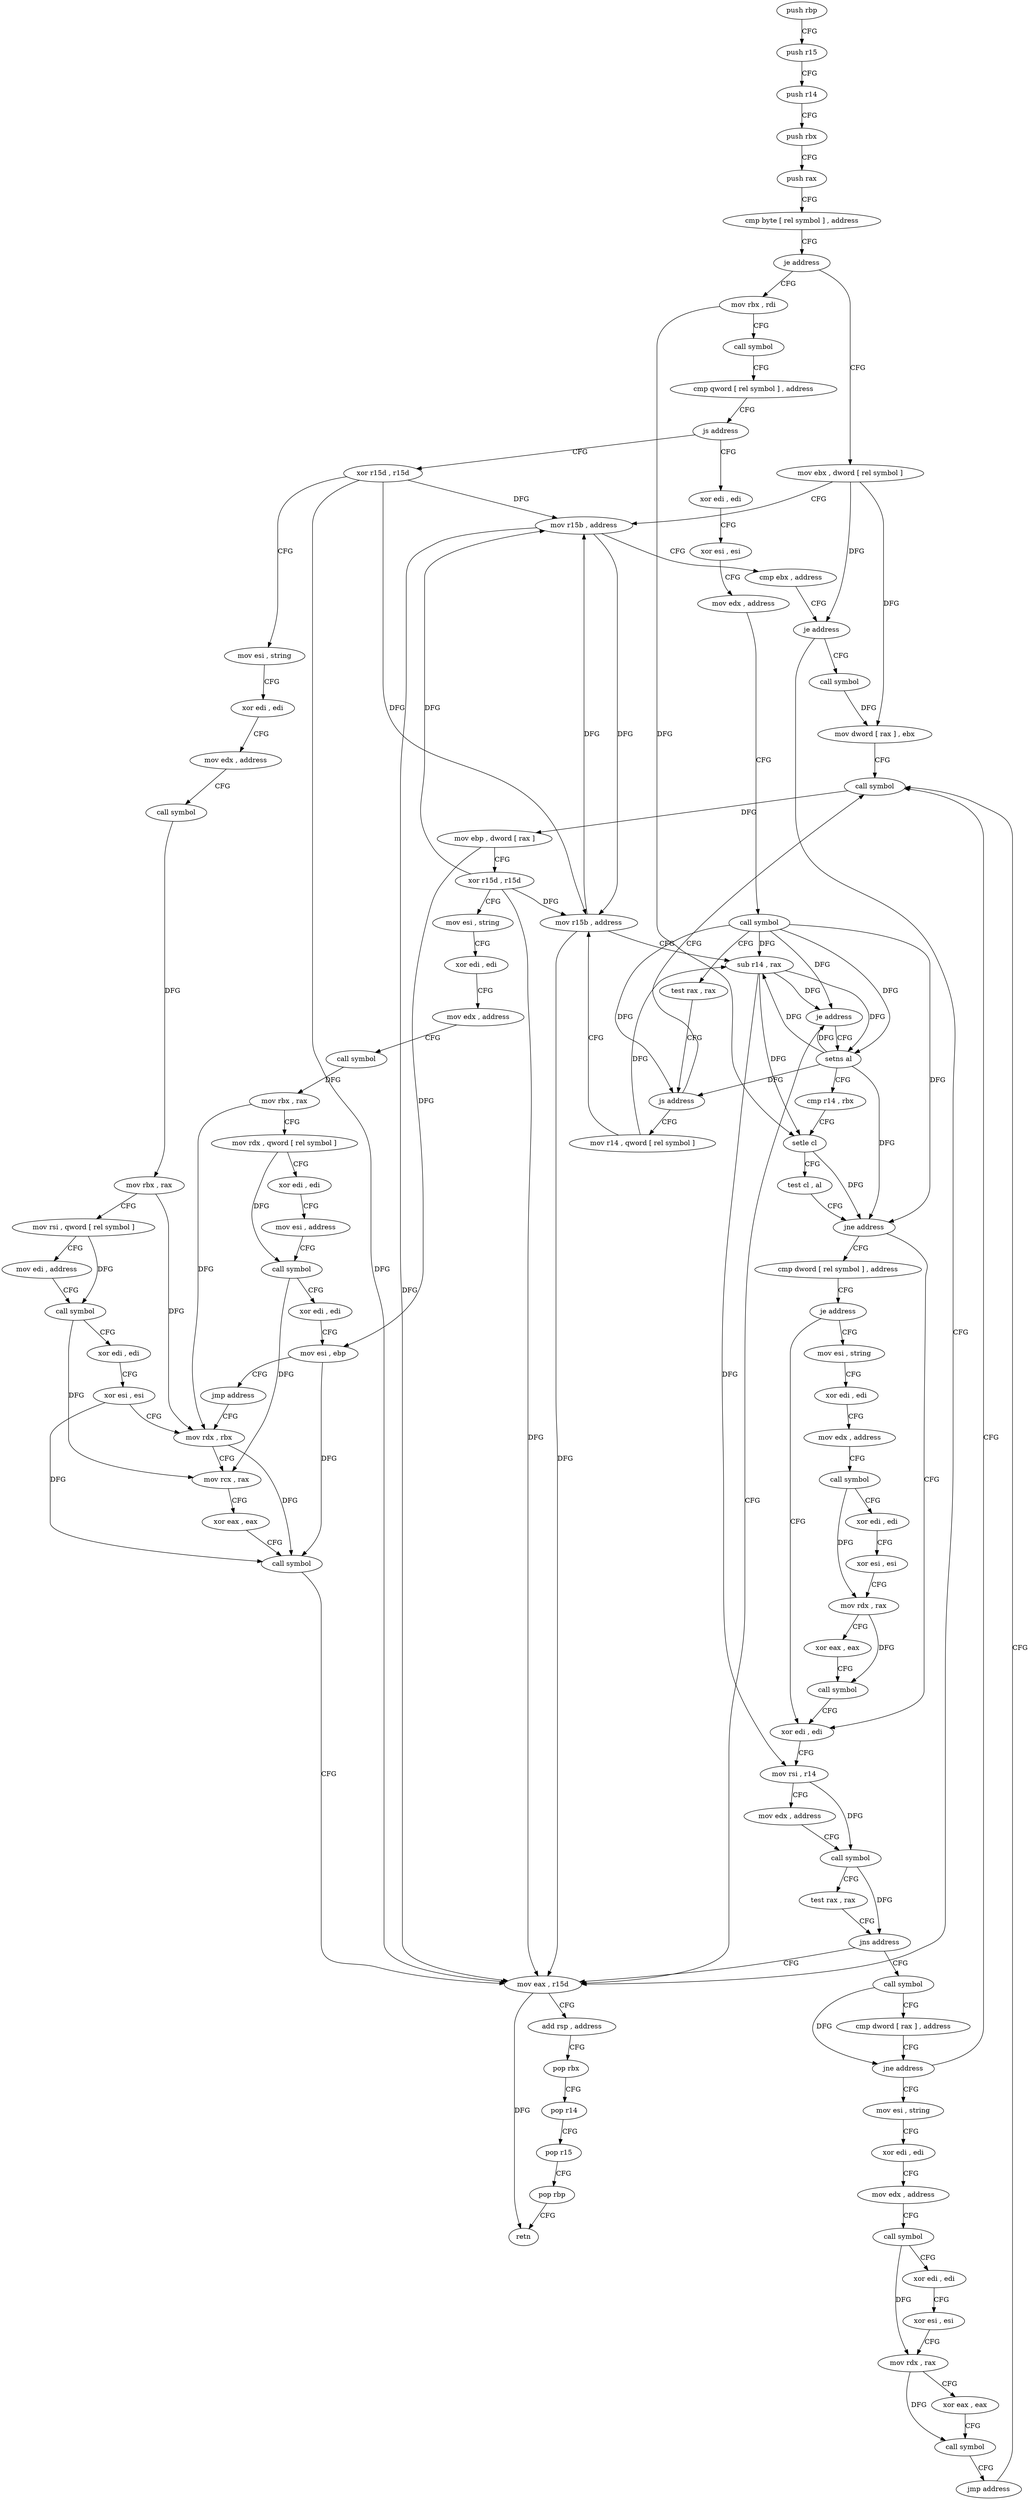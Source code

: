 digraph "func" {
"4214528" [label = "push rbp" ]
"4214529" [label = "push r15" ]
"4214531" [label = "push r14" ]
"4214533" [label = "push rbx" ]
"4214534" [label = "push rax" ]
"4214535" [label = "cmp byte [ rel symbol ] , address" ]
"4214542" [label = "je address" ]
"4214732" [label = "mov ebx , dword [ rel symbol ]" ]
"4214548" [label = "mov rbx , rdi" ]
"4214738" [label = "mov r15b , address" ]
"4214741" [label = "cmp ebx , address" ]
"4214744" [label = "je address" ]
"4214865" [label = "mov eax , r15d" ]
"4214746" [label = "call symbol" ]
"4214551" [label = "call symbol" ]
"4214556" [label = "cmp qword [ rel symbol ] , address" ]
"4214564" [label = "js address" ]
"4214808" [label = "xor r15d , r15d" ]
"4214570" [label = "xor edi , edi" ]
"4214868" [label = "add rsp , address" ]
"4214872" [label = "pop rbx" ]
"4214873" [label = "pop r14" ]
"4214875" [label = "pop r15" ]
"4214877" [label = "pop rbp" ]
"4214878" [label = "retn" ]
"4214751" [label = "mov dword [ rax ] , ebx" ]
"4214753" [label = "call symbol" ]
"4214811" [label = "mov esi , string" ]
"4214816" [label = "xor edi , edi" ]
"4214818" [label = "mov edx , address" ]
"4214823" [label = "call symbol" ]
"4214828" [label = "mov rbx , rax" ]
"4214831" [label = "mov rsi , qword [ rel symbol ]" ]
"4214838" [label = "mov edi , address" ]
"4214843" [label = "call symbol" ]
"4214848" [label = "xor edi , edi" ]
"4214850" [label = "xor esi , esi" ]
"4214852" [label = "mov rdx , rbx" ]
"4214572" [label = "xor esi , esi" ]
"4214574" [label = "mov edx , address" ]
"4214579" [label = "call symbol" ]
"4214584" [label = "test rax , rax" ]
"4214587" [label = "js address" ]
"4214593" [label = "mov r14 , qword [ rel symbol ]" ]
"4214855" [label = "mov rcx , rax" ]
"4214858" [label = "xor eax , eax" ]
"4214860" [label = "call symbol" ]
"4214758" [label = "mov ebp , dword [ rax ]" ]
"4214760" [label = "xor r15d , r15d" ]
"4214763" [label = "mov esi , string" ]
"4214768" [label = "xor edi , edi" ]
"4214770" [label = "mov edx , address" ]
"4214775" [label = "call symbol" ]
"4214780" [label = "mov rbx , rax" ]
"4214783" [label = "mov rdx , qword [ rel symbol ]" ]
"4214790" [label = "xor edi , edi" ]
"4214792" [label = "mov esi , address" ]
"4214797" [label = "call symbol" ]
"4214802" [label = "xor edi , edi" ]
"4214804" [label = "mov esi , ebp" ]
"4214806" [label = "jmp address" ]
"4214600" [label = "mov r15b , address" ]
"4214603" [label = "sub r14 , rax" ]
"4214606" [label = "je address" ]
"4214612" [label = "setns al" ]
"4214615" [label = "cmp r14 , rbx" ]
"4214618" [label = "setle cl" ]
"4214621" [label = "test cl , al" ]
"4214623" [label = "jne address" ]
"4214665" [label = "xor edi , edi" ]
"4214625" [label = "cmp dword [ rel symbol ] , address" ]
"4214667" [label = "mov rsi , r14" ]
"4214670" [label = "mov edx , address" ]
"4214675" [label = "call symbol" ]
"4214680" [label = "test rax , rax" ]
"4214683" [label = "jns address" ]
"4214689" [label = "call symbol" ]
"4214632" [label = "je address" ]
"4214634" [label = "mov esi , string" ]
"4214694" [label = "cmp dword [ rax ] , address" ]
"4214697" [label = "jne address" ]
"4214699" [label = "mov esi , string" ]
"4214639" [label = "xor edi , edi" ]
"4214641" [label = "mov edx , address" ]
"4214646" [label = "call symbol" ]
"4214651" [label = "xor edi , edi" ]
"4214653" [label = "xor esi , esi" ]
"4214655" [label = "mov rdx , rax" ]
"4214658" [label = "xor eax , eax" ]
"4214660" [label = "call symbol" ]
"4214704" [label = "xor edi , edi" ]
"4214706" [label = "mov edx , address" ]
"4214711" [label = "call symbol" ]
"4214716" [label = "xor edi , edi" ]
"4214718" [label = "xor esi , esi" ]
"4214720" [label = "mov rdx , rax" ]
"4214723" [label = "xor eax , eax" ]
"4214725" [label = "call symbol" ]
"4214730" [label = "jmp address" ]
"4214528" -> "4214529" [ label = "CFG" ]
"4214529" -> "4214531" [ label = "CFG" ]
"4214531" -> "4214533" [ label = "CFG" ]
"4214533" -> "4214534" [ label = "CFG" ]
"4214534" -> "4214535" [ label = "CFG" ]
"4214535" -> "4214542" [ label = "CFG" ]
"4214542" -> "4214732" [ label = "CFG" ]
"4214542" -> "4214548" [ label = "CFG" ]
"4214732" -> "4214738" [ label = "CFG" ]
"4214732" -> "4214744" [ label = "DFG" ]
"4214732" -> "4214751" [ label = "DFG" ]
"4214548" -> "4214551" [ label = "CFG" ]
"4214548" -> "4214618" [ label = "DFG" ]
"4214738" -> "4214741" [ label = "CFG" ]
"4214738" -> "4214865" [ label = "DFG" ]
"4214738" -> "4214600" [ label = "DFG" ]
"4214741" -> "4214744" [ label = "CFG" ]
"4214744" -> "4214865" [ label = "CFG" ]
"4214744" -> "4214746" [ label = "CFG" ]
"4214865" -> "4214868" [ label = "CFG" ]
"4214865" -> "4214878" [ label = "DFG" ]
"4214746" -> "4214751" [ label = "DFG" ]
"4214551" -> "4214556" [ label = "CFG" ]
"4214556" -> "4214564" [ label = "CFG" ]
"4214564" -> "4214808" [ label = "CFG" ]
"4214564" -> "4214570" [ label = "CFG" ]
"4214808" -> "4214811" [ label = "CFG" ]
"4214808" -> "4214738" [ label = "DFG" ]
"4214808" -> "4214865" [ label = "DFG" ]
"4214808" -> "4214600" [ label = "DFG" ]
"4214570" -> "4214572" [ label = "CFG" ]
"4214868" -> "4214872" [ label = "CFG" ]
"4214872" -> "4214873" [ label = "CFG" ]
"4214873" -> "4214875" [ label = "CFG" ]
"4214875" -> "4214877" [ label = "CFG" ]
"4214877" -> "4214878" [ label = "CFG" ]
"4214751" -> "4214753" [ label = "CFG" ]
"4214753" -> "4214758" [ label = "DFG" ]
"4214811" -> "4214816" [ label = "CFG" ]
"4214816" -> "4214818" [ label = "CFG" ]
"4214818" -> "4214823" [ label = "CFG" ]
"4214823" -> "4214828" [ label = "DFG" ]
"4214828" -> "4214831" [ label = "CFG" ]
"4214828" -> "4214852" [ label = "DFG" ]
"4214831" -> "4214838" [ label = "CFG" ]
"4214831" -> "4214843" [ label = "DFG" ]
"4214838" -> "4214843" [ label = "CFG" ]
"4214843" -> "4214848" [ label = "CFG" ]
"4214843" -> "4214855" [ label = "DFG" ]
"4214848" -> "4214850" [ label = "CFG" ]
"4214850" -> "4214852" [ label = "CFG" ]
"4214850" -> "4214860" [ label = "DFG" ]
"4214852" -> "4214855" [ label = "CFG" ]
"4214852" -> "4214860" [ label = "DFG" ]
"4214572" -> "4214574" [ label = "CFG" ]
"4214574" -> "4214579" [ label = "CFG" ]
"4214579" -> "4214584" [ label = "CFG" ]
"4214579" -> "4214587" [ label = "DFG" ]
"4214579" -> "4214603" [ label = "DFG" ]
"4214579" -> "4214606" [ label = "DFG" ]
"4214579" -> "4214612" [ label = "DFG" ]
"4214579" -> "4214623" [ label = "DFG" ]
"4214584" -> "4214587" [ label = "CFG" ]
"4214587" -> "4214753" [ label = "CFG" ]
"4214587" -> "4214593" [ label = "CFG" ]
"4214593" -> "4214600" [ label = "CFG" ]
"4214593" -> "4214603" [ label = "DFG" ]
"4214855" -> "4214858" [ label = "CFG" ]
"4214858" -> "4214860" [ label = "CFG" ]
"4214860" -> "4214865" [ label = "CFG" ]
"4214758" -> "4214760" [ label = "CFG" ]
"4214758" -> "4214804" [ label = "DFG" ]
"4214760" -> "4214763" [ label = "CFG" ]
"4214760" -> "4214738" [ label = "DFG" ]
"4214760" -> "4214865" [ label = "DFG" ]
"4214760" -> "4214600" [ label = "DFG" ]
"4214763" -> "4214768" [ label = "CFG" ]
"4214768" -> "4214770" [ label = "CFG" ]
"4214770" -> "4214775" [ label = "CFG" ]
"4214775" -> "4214780" [ label = "DFG" ]
"4214780" -> "4214783" [ label = "CFG" ]
"4214780" -> "4214852" [ label = "DFG" ]
"4214783" -> "4214790" [ label = "CFG" ]
"4214783" -> "4214797" [ label = "DFG" ]
"4214790" -> "4214792" [ label = "CFG" ]
"4214792" -> "4214797" [ label = "CFG" ]
"4214797" -> "4214802" [ label = "CFG" ]
"4214797" -> "4214855" [ label = "DFG" ]
"4214802" -> "4214804" [ label = "CFG" ]
"4214804" -> "4214806" [ label = "CFG" ]
"4214804" -> "4214860" [ label = "DFG" ]
"4214806" -> "4214852" [ label = "CFG" ]
"4214600" -> "4214603" [ label = "CFG" ]
"4214600" -> "4214738" [ label = "DFG" ]
"4214600" -> "4214865" [ label = "DFG" ]
"4214603" -> "4214606" [ label = "DFG" ]
"4214603" -> "4214618" [ label = "DFG" ]
"4214603" -> "4214667" [ label = "DFG" ]
"4214603" -> "4214612" [ label = "DFG" ]
"4214606" -> "4214865" [ label = "CFG" ]
"4214606" -> "4214612" [ label = "CFG" ]
"4214612" -> "4214615" [ label = "CFG" ]
"4214612" -> "4214587" [ label = "DFG" ]
"4214612" -> "4214603" [ label = "DFG" ]
"4214612" -> "4214606" [ label = "DFG" ]
"4214612" -> "4214623" [ label = "DFG" ]
"4214615" -> "4214618" [ label = "CFG" ]
"4214618" -> "4214621" [ label = "CFG" ]
"4214618" -> "4214623" [ label = "DFG" ]
"4214621" -> "4214623" [ label = "CFG" ]
"4214623" -> "4214665" [ label = "CFG" ]
"4214623" -> "4214625" [ label = "CFG" ]
"4214665" -> "4214667" [ label = "CFG" ]
"4214625" -> "4214632" [ label = "CFG" ]
"4214667" -> "4214670" [ label = "CFG" ]
"4214667" -> "4214675" [ label = "DFG" ]
"4214670" -> "4214675" [ label = "CFG" ]
"4214675" -> "4214680" [ label = "CFG" ]
"4214675" -> "4214683" [ label = "DFG" ]
"4214680" -> "4214683" [ label = "CFG" ]
"4214683" -> "4214865" [ label = "CFG" ]
"4214683" -> "4214689" [ label = "CFG" ]
"4214689" -> "4214694" [ label = "CFG" ]
"4214689" -> "4214697" [ label = "DFG" ]
"4214632" -> "4214665" [ label = "CFG" ]
"4214632" -> "4214634" [ label = "CFG" ]
"4214634" -> "4214639" [ label = "CFG" ]
"4214694" -> "4214697" [ label = "CFG" ]
"4214697" -> "4214753" [ label = "CFG" ]
"4214697" -> "4214699" [ label = "CFG" ]
"4214699" -> "4214704" [ label = "CFG" ]
"4214639" -> "4214641" [ label = "CFG" ]
"4214641" -> "4214646" [ label = "CFG" ]
"4214646" -> "4214651" [ label = "CFG" ]
"4214646" -> "4214655" [ label = "DFG" ]
"4214651" -> "4214653" [ label = "CFG" ]
"4214653" -> "4214655" [ label = "CFG" ]
"4214655" -> "4214658" [ label = "CFG" ]
"4214655" -> "4214660" [ label = "DFG" ]
"4214658" -> "4214660" [ label = "CFG" ]
"4214660" -> "4214665" [ label = "CFG" ]
"4214704" -> "4214706" [ label = "CFG" ]
"4214706" -> "4214711" [ label = "CFG" ]
"4214711" -> "4214716" [ label = "CFG" ]
"4214711" -> "4214720" [ label = "DFG" ]
"4214716" -> "4214718" [ label = "CFG" ]
"4214718" -> "4214720" [ label = "CFG" ]
"4214720" -> "4214723" [ label = "CFG" ]
"4214720" -> "4214725" [ label = "DFG" ]
"4214723" -> "4214725" [ label = "CFG" ]
"4214725" -> "4214730" [ label = "CFG" ]
"4214730" -> "4214753" [ label = "CFG" ]
}
